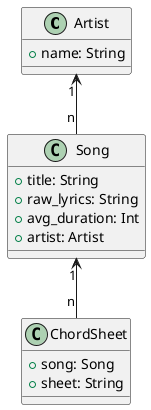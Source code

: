 @startuml
'https://plantuml.com/class-diagram

class Artist{
    + name: String
}
class Song{
    + title: String
    + raw_lyrics: String
    + avg_duration: Int
    + artist: Artist
}
class ChordSheet{
    + song: Song
    + sheet: String
}

Artist "1"<--"n" Song
Song "1"<--"n" ChordSheet


@enduml